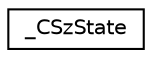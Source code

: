digraph "Graphical Class Hierarchy"
{
 // LATEX_PDF_SIZE
  edge [fontname="Helvetica",fontsize="10",labelfontname="Helvetica",labelfontsize="10"];
  node [fontname="Helvetica",fontsize="10",shape=record];
  rankdir="LR";
  Node0 [label="_CSzState",height=0.2,width=0.4,color="black", fillcolor="white", style="filled",URL="$struct___c_sz_state.html",tooltip=" "];
}
